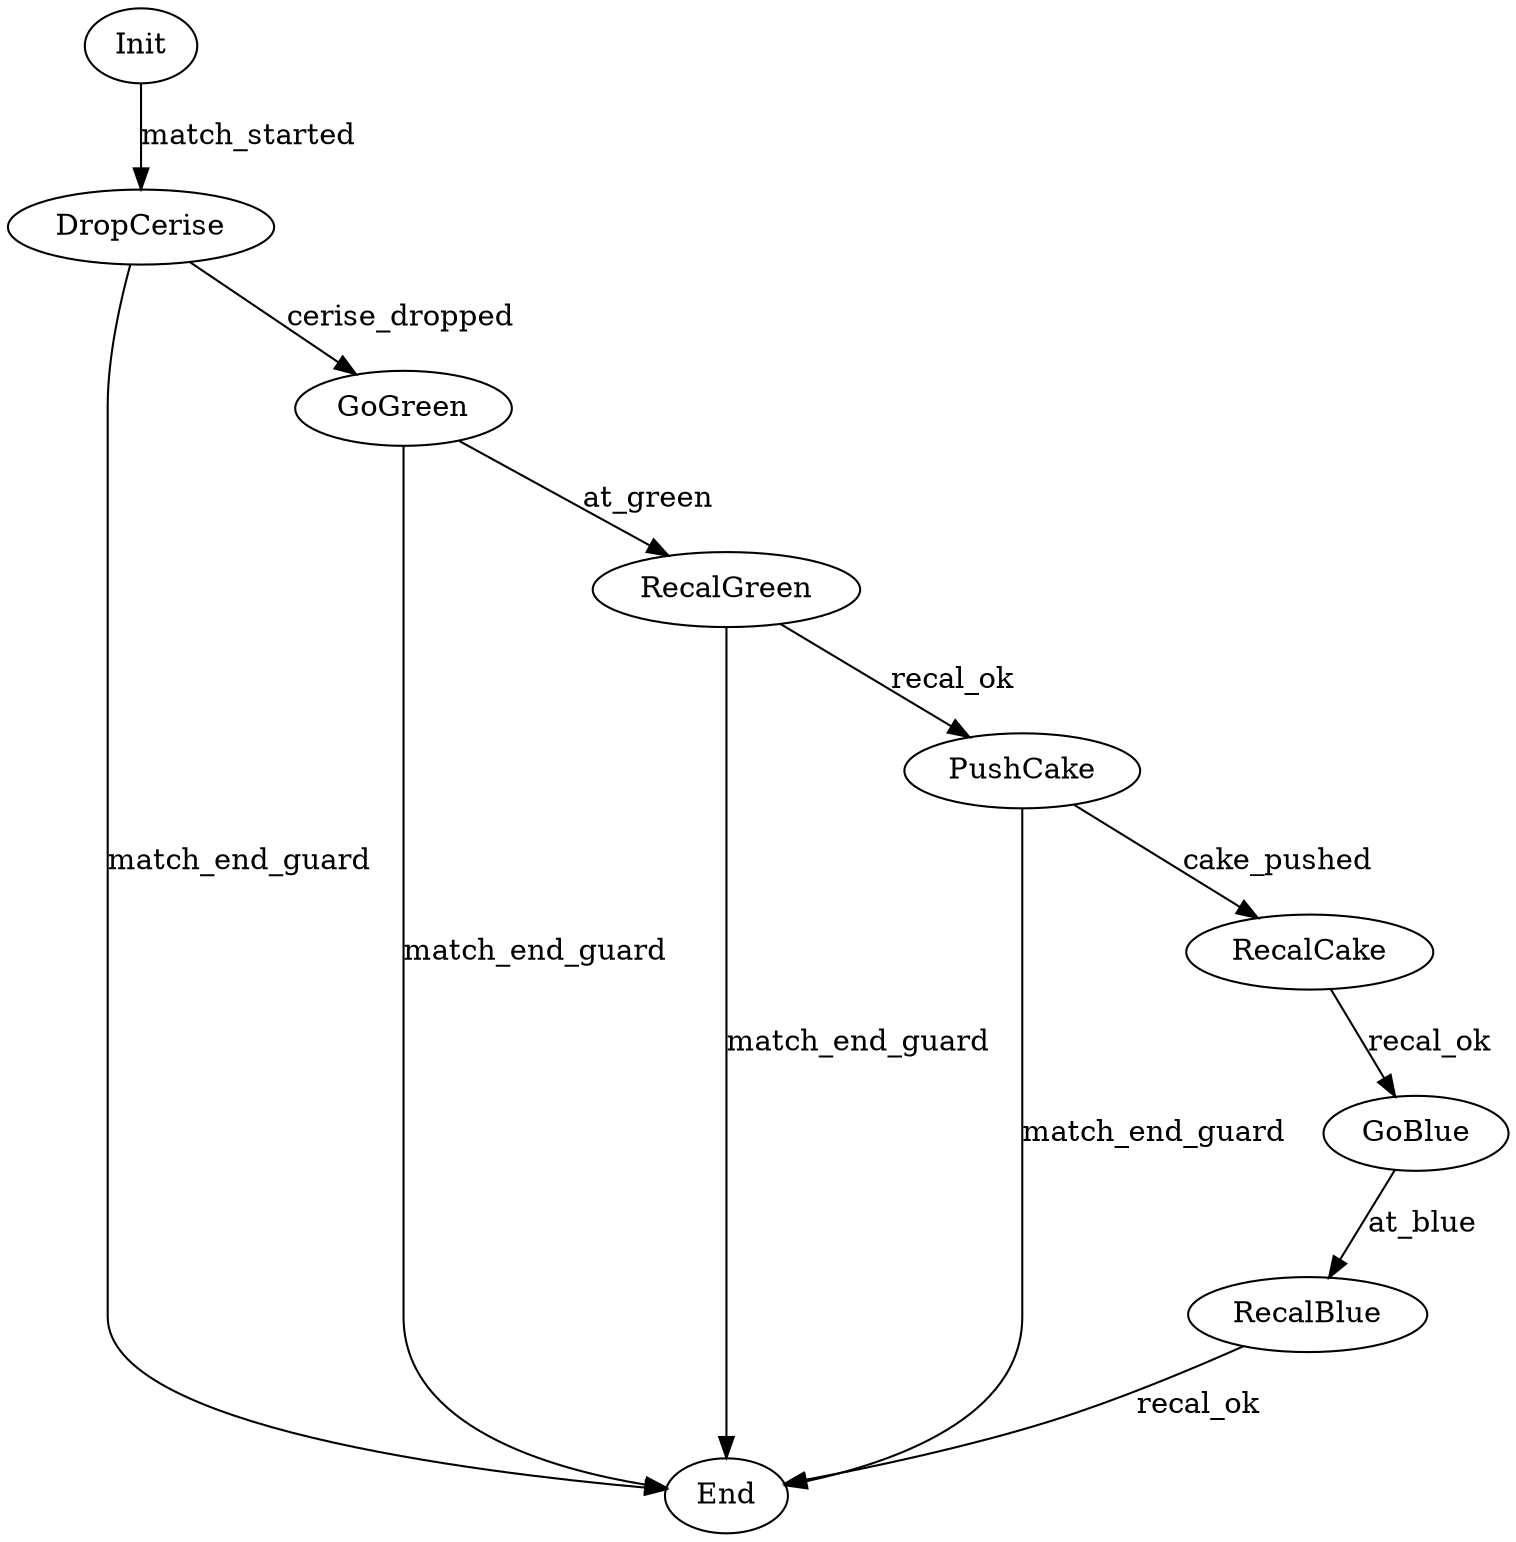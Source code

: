 #init Init
digraph statemachine {

    //blue side state machine 
    Init [comment="enter:init_enter;loop:init_loop;leave:init_leave"]
    End  [comment="enter:end_enter"]
    DropCerise [comment="enter:cerise_enter;leave:cerise_leave"]
    GoGreen [comment="enter:gogreen_enter;loop:loop_gogreen"]
    PushCake [comment="enter:pushcake_enter;leave:pushcake_leave"]
    GoBlue  [comment="enter:goblue_enter;leave:goblue_leave"]
    //RecalInit [comment="enter:debut_recal"]
    RecalGreen [comment="enter:debut_recal"]
    RecalCake [comment="enter:debut_recal"]
    RecalBlue [comment="enter:debut_recal"]

    //Init -> RecalInit [label="match_started"]
    Init -> DropCerise [label="match_started"]
    //RecalInit -> DropCerise [label="recal_ok"]
    DropCerise -> GoGreen [label="cerise_dropped"]
    GoGreen -> RecalGreen [label="at_green"]
    RecalGreen -> PushCake [label="recal_ok"]
    PushCake -> RecalCake [label="cake_pushed"]
    RecalCake -> GoBlue [label="recal_ok"]
    GoBlue -> RecalBlue [label="at_blue"]
    RecalBlue -> End [label="recal_ok"]
    {GoGreen PushCake DropCerise RecalGreen} -> End [label="match_end_guard"]

}
